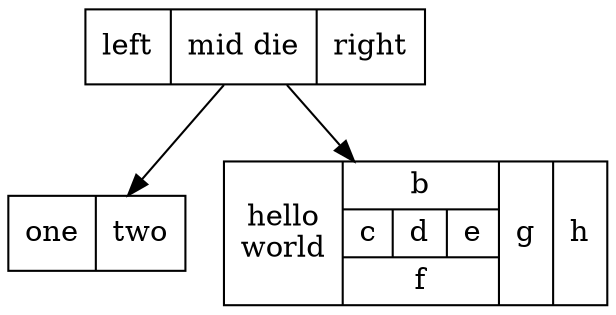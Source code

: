 digraph structs {
    node [shape=record];
    struct1 [shape=record,label="<f0> left|<f1> mid\ die|<f2> right"];
    struct2 [shape=record,label="<c0> one|<f1> two"];
    struct3 [shape=record,label="hello\nworld |{b|{c|<here> d|e}|f}|g|h"];
        struct1 -> struct2;
    struct1 -> struct3;
}
